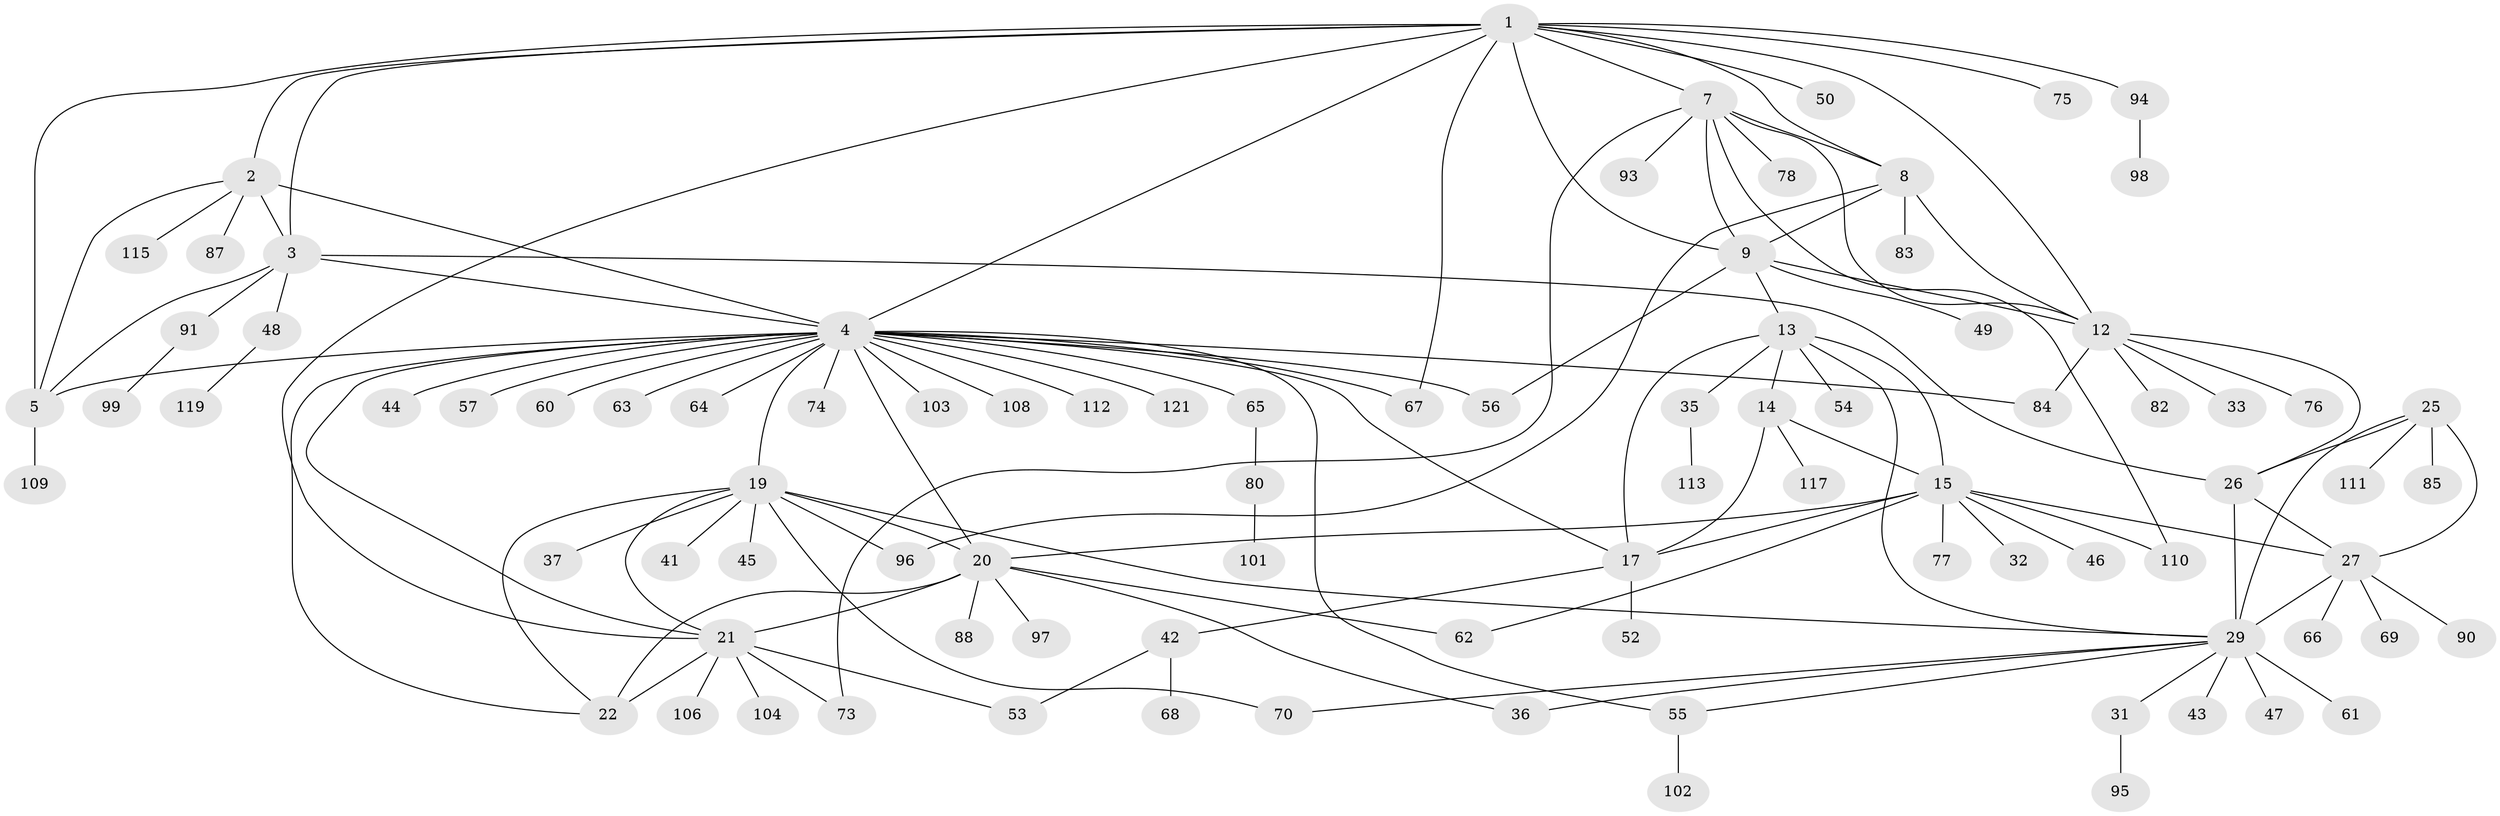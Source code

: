 // original degree distribution, {7: 0.0743801652892562, 6: 0.03305785123966942, 17: 0.008264462809917356, 10: 0.04132231404958678, 8: 0.024793388429752067, 11: 0.024793388429752067, 9: 0.008264462809917356, 12: 0.008264462809917356, 5: 0.024793388429752067, 2: 0.2066115702479339, 1: 0.49586776859504134, 3: 0.04132231404958678, 4: 0.008264462809917356}
// Generated by graph-tools (version 1.1) at 2025/42/03/06/25 10:42:09]
// undirected, 91 vertices, 132 edges
graph export_dot {
graph [start="1"]
  node [color=gray90,style=filled];
  1 [super="+10"];
  2 [super="+34"];
  3 [super="+6"];
  4 [super="+23"];
  5 [super="+120"];
  7 [super="+38"];
  8 [super="+11"];
  9;
  12 [super="+58"];
  13 [super="+18"];
  14 [super="+79"];
  15 [super="+16"];
  17 [super="+114"];
  19 [super="+72"];
  20 [super="+24"];
  21 [super="+89"];
  22;
  25 [super="+28"];
  26;
  27 [super="+39"];
  29 [super="+30"];
  31;
  32;
  33 [super="+40"];
  35;
  36;
  37;
  41;
  42;
  43 [super="+118"];
  44 [super="+107"];
  45;
  46;
  47;
  48 [super="+51"];
  49;
  50;
  52 [super="+81"];
  53;
  54;
  55 [super="+59"];
  56;
  57;
  60;
  61;
  62 [super="+105"];
  63;
  64;
  65;
  66;
  67 [super="+116"];
  68 [super="+86"];
  69 [super="+71"];
  70;
  73;
  74;
  75;
  76;
  77;
  78;
  80;
  82;
  83;
  84;
  85;
  87 [super="+100"];
  88 [super="+92"];
  90;
  91;
  93;
  94;
  95;
  96;
  97;
  98;
  99;
  101;
  102;
  103;
  104;
  106;
  108;
  109;
  110;
  111;
  112;
  113;
  115;
  117;
  119;
  121;
  1 -- 2;
  1 -- 3 [weight=2];
  1 -- 4;
  1 -- 5;
  1 -- 75;
  1 -- 67;
  1 -- 7;
  1 -- 8 [weight=2];
  1 -- 9;
  1 -- 12;
  1 -- 50;
  1 -- 21;
  1 -- 94;
  2 -- 3 [weight=2];
  2 -- 4;
  2 -- 5;
  2 -- 115;
  2 -- 87;
  3 -- 4 [weight=2];
  3 -- 5 [weight=2];
  3 -- 26;
  3 -- 48;
  3 -- 91;
  4 -- 5;
  4 -- 17;
  4 -- 55;
  4 -- 56;
  4 -- 57;
  4 -- 63;
  4 -- 64;
  4 -- 67;
  4 -- 74;
  4 -- 84;
  4 -- 112;
  4 -- 121;
  4 -- 65;
  4 -- 103;
  4 -- 108;
  4 -- 44;
  4 -- 19;
  4 -- 20 [weight=2];
  4 -- 21;
  4 -- 22;
  4 -- 60;
  5 -- 109;
  7 -- 8 [weight=2];
  7 -- 9;
  7 -- 12;
  7 -- 73;
  7 -- 78;
  7 -- 93;
  7 -- 110;
  8 -- 9 [weight=2];
  8 -- 12 [weight=2];
  8 -- 96;
  8 -- 83;
  9 -- 12;
  9 -- 49;
  9 -- 56;
  9 -- 13;
  12 -- 26;
  12 -- 33;
  12 -- 82;
  12 -- 84;
  12 -- 76;
  13 -- 14 [weight=2];
  13 -- 15 [weight=4];
  13 -- 17 [weight=2];
  13 -- 35;
  13 -- 54;
  13 -- 29;
  14 -- 15 [weight=2];
  14 -- 17;
  14 -- 117;
  15 -- 17 [weight=2];
  15 -- 32;
  15 -- 77;
  15 -- 46;
  15 -- 110;
  15 -- 20;
  15 -- 62;
  15 -- 27;
  17 -- 42;
  17 -- 52;
  19 -- 20 [weight=2];
  19 -- 21;
  19 -- 22;
  19 -- 29;
  19 -- 37;
  19 -- 41;
  19 -- 45;
  19 -- 70;
  19 -- 96;
  20 -- 21 [weight=2];
  20 -- 22 [weight=2];
  20 -- 36;
  20 -- 62;
  20 -- 88;
  20 -- 97;
  21 -- 22;
  21 -- 53;
  21 -- 73;
  21 -- 106;
  21 -- 104;
  25 -- 26 [weight=2];
  25 -- 27 [weight=2];
  25 -- 29 [weight=4];
  25 -- 85;
  25 -- 111;
  26 -- 27;
  26 -- 29 [weight=2];
  27 -- 29 [weight=2];
  27 -- 66;
  27 -- 69;
  27 -- 90;
  29 -- 36;
  29 -- 47;
  29 -- 55;
  29 -- 70;
  29 -- 61;
  29 -- 43;
  29 -- 31;
  31 -- 95;
  35 -- 113;
  42 -- 53;
  42 -- 68;
  48 -- 119;
  55 -- 102;
  65 -- 80;
  80 -- 101;
  91 -- 99;
  94 -- 98;
}
